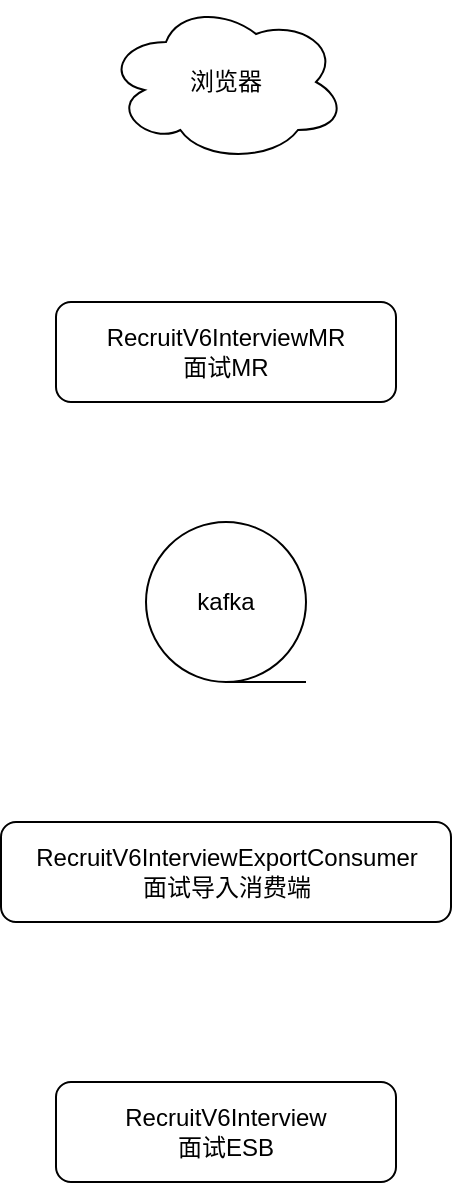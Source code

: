 <mxfile version="14.9.2" type="github">
  <diagram id="w2w5WlWFNU-Cj_tQeQIJ" name="Page-1">
    <mxGraphModel dx="1038" dy="578" grid="1" gridSize="10" guides="1" tooltips="1" connect="1" arrows="1" fold="1" page="1" pageScale="1" pageWidth="1920" pageHeight="1200" math="0" shadow="0">
      <root>
        <mxCell id="0" />
        <mxCell id="1" parent="0" />
        <mxCell id="JQRKnKj6wCPkjo8HGhtL-1" value="浏览器" style="ellipse;shape=cloud;whiteSpace=wrap;html=1;" vertex="1" parent="1">
          <mxGeometry x="340" y="30" width="120" height="80" as="geometry" />
        </mxCell>
        <mxCell id="JQRKnKj6wCPkjo8HGhtL-2" value="RecruitV6InterviewMR&lt;br&gt;面试MR" style="rounded=1;whiteSpace=wrap;html=1;" vertex="1" parent="1">
          <mxGeometry x="315" y="180" width="170" height="50" as="geometry" />
        </mxCell>
        <mxCell id="JQRKnKj6wCPkjo8HGhtL-3" value="kafka" style="shape=tapeData;whiteSpace=wrap;html=1;perimeter=ellipsePerimeter;" vertex="1" parent="1">
          <mxGeometry x="360" y="290" width="80" height="80" as="geometry" />
        </mxCell>
        <mxCell id="JQRKnKj6wCPkjo8HGhtL-4" value="RecruitV6InterviewExportConsumer&lt;br&gt;面试导入消费端" style="rounded=1;whiteSpace=wrap;html=1;" vertex="1" parent="1">
          <mxGeometry x="287.5" y="440" width="225" height="50" as="geometry" />
        </mxCell>
        <mxCell id="JQRKnKj6wCPkjo8HGhtL-5" value="RecruitV6Interview&lt;br&gt;面试ESB" style="rounded=1;whiteSpace=wrap;html=1;" vertex="1" parent="1">
          <mxGeometry x="315" y="570" width="170" height="50" as="geometry" />
        </mxCell>
      </root>
    </mxGraphModel>
  </diagram>
</mxfile>
